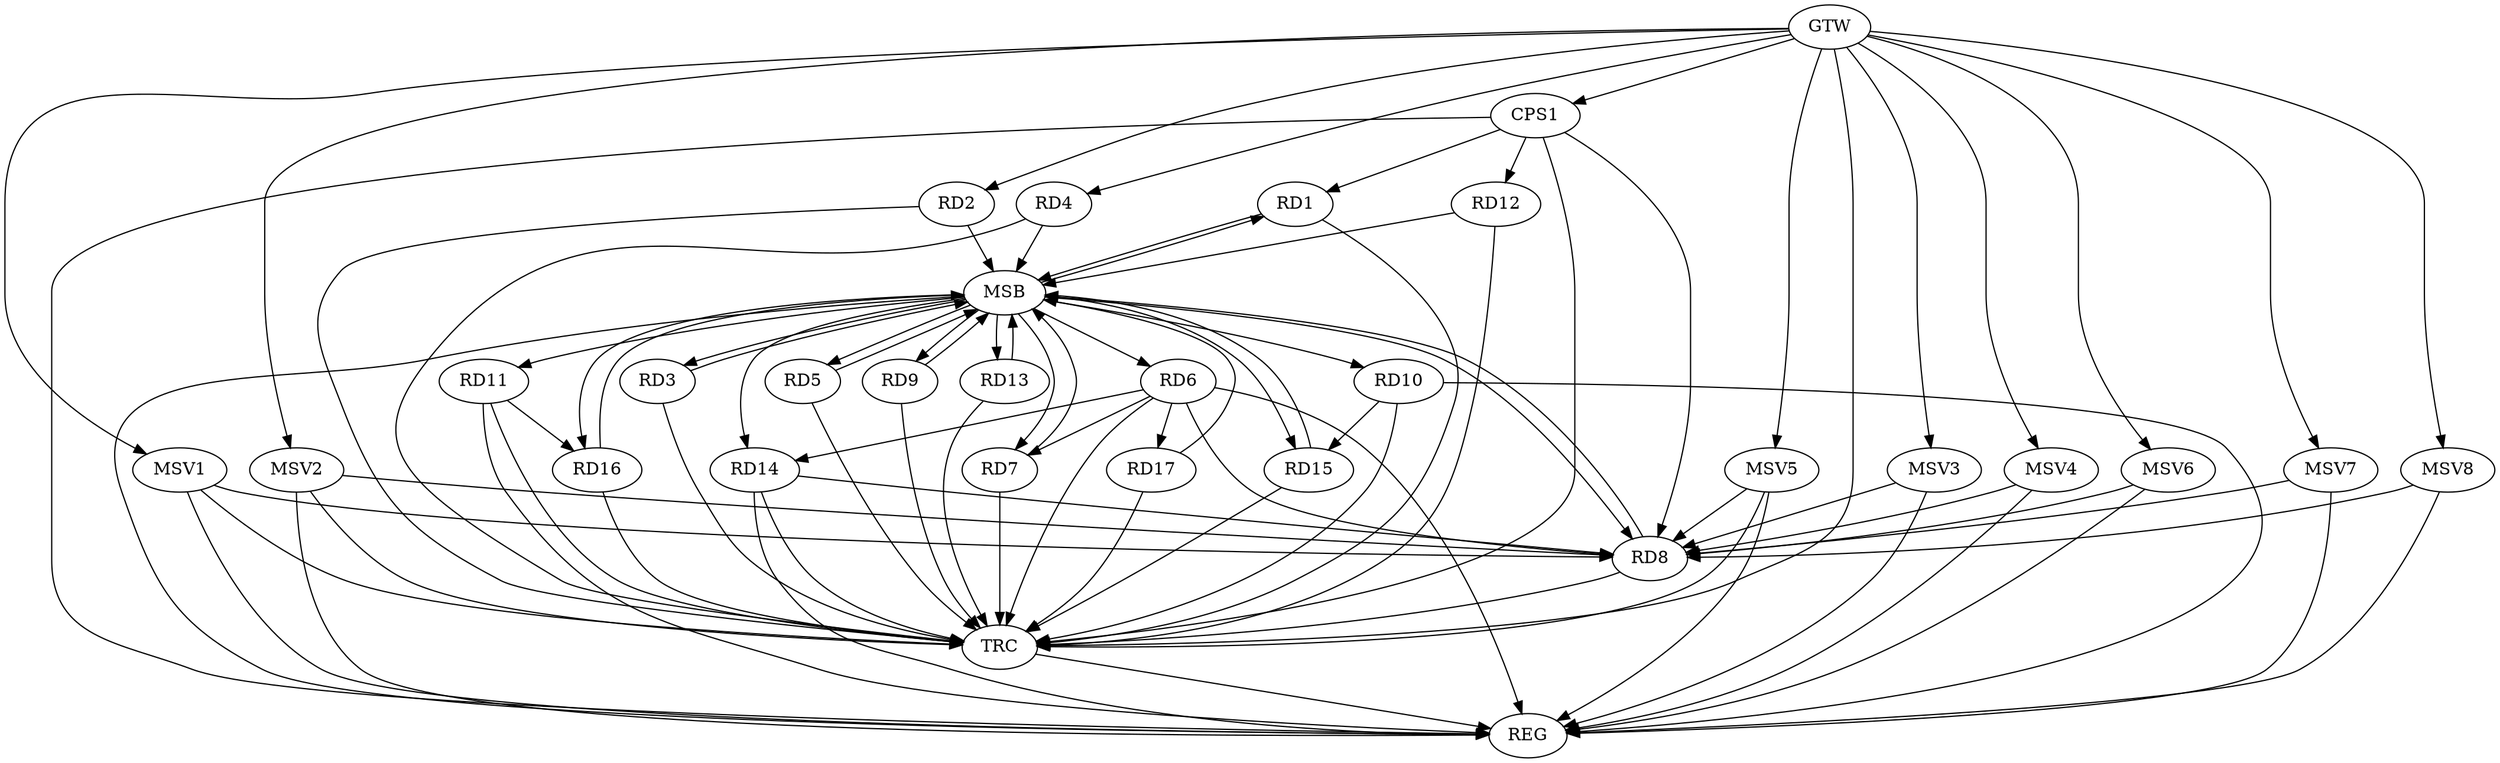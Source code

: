 strict digraph G {
  RD1 [ label="RD1" ];
  RD2 [ label="RD2" ];
  RD3 [ label="RD3" ];
  RD4 [ label="RD4" ];
  RD5 [ label="RD5" ];
  RD6 [ label="RD6" ];
  RD7 [ label="RD7" ];
  RD8 [ label="RD8" ];
  RD9 [ label="RD9" ];
  RD10 [ label="RD10" ];
  RD11 [ label="RD11" ];
  RD12 [ label="RD12" ];
  RD13 [ label="RD13" ];
  RD14 [ label="RD14" ];
  RD15 [ label="RD15" ];
  RD16 [ label="RD16" ];
  RD17 [ label="RD17" ];
  CPS1 [ label="CPS1" ];
  GTW [ label="GTW" ];
  REG [ label="REG" ];
  MSB [ label="MSB" ];
  TRC [ label="TRC" ];
  MSV1 [ label="MSV1" ];
  MSV2 [ label="MSV2" ];
  MSV3 [ label="MSV3" ];
  MSV4 [ label="MSV4" ];
  MSV5 [ label="MSV5" ];
  MSV6 [ label="MSV6" ];
  MSV7 [ label="MSV7" ];
  MSV8 [ label="MSV8" ];
  RD6 -> RD7;
  RD6 -> RD8;
  RD6 -> RD14;
  RD6 -> RD17;
  RD14 -> RD8;
  RD10 -> RD15;
  RD11 -> RD16;
  CPS1 -> RD1;
  CPS1 -> RD8;
  CPS1 -> RD12;
  GTW -> RD2;
  GTW -> RD4;
  GTW -> CPS1;
  RD6 -> REG;
  RD10 -> REG;
  RD11 -> REG;
  RD14 -> REG;
  CPS1 -> REG;
  RD1 -> MSB;
  MSB -> REG;
  RD2 -> MSB;
  MSB -> RD6;
  MSB -> RD9;
  MSB -> RD13;
  RD3 -> MSB;
  MSB -> RD15;
  RD4 -> MSB;
  MSB -> RD3;
  MSB -> RD5;
  MSB -> RD8;
  MSB -> RD11;
  RD5 -> MSB;
  MSB -> RD1;
  MSB -> RD14;
  RD7 -> MSB;
  RD8 -> MSB;
  RD9 -> MSB;
  MSB -> RD7;
  RD12 -> MSB;
  RD13 -> MSB;
  MSB -> RD16;
  RD15 -> MSB;
  RD16 -> MSB;
  MSB -> RD10;
  RD17 -> MSB;
  RD1 -> TRC;
  RD2 -> TRC;
  RD3 -> TRC;
  RD4 -> TRC;
  RD5 -> TRC;
  RD6 -> TRC;
  RD7 -> TRC;
  RD8 -> TRC;
  RD9 -> TRC;
  RD10 -> TRC;
  RD11 -> TRC;
  RD12 -> TRC;
  RD13 -> TRC;
  RD14 -> TRC;
  RD15 -> TRC;
  RD16 -> TRC;
  RD17 -> TRC;
  CPS1 -> TRC;
  GTW -> TRC;
  TRC -> REG;
  MSV1 -> RD8;
  GTW -> MSV1;
  MSV1 -> REG;
  MSV1 -> TRC;
  MSV2 -> RD8;
  GTW -> MSV2;
  MSV2 -> REG;
  MSV2 -> TRC;
  MSV3 -> RD8;
  GTW -> MSV3;
  MSV3 -> REG;
  MSV4 -> RD8;
  GTW -> MSV4;
  MSV4 -> REG;
  MSV5 -> RD8;
  GTW -> MSV5;
  MSV5 -> REG;
  MSV5 -> TRC;
  MSV6 -> RD8;
  GTW -> MSV6;
  MSV6 -> REG;
  MSV7 -> RD8;
  MSV8 -> RD8;
  GTW -> MSV7;
  MSV7 -> REG;
  GTW -> MSV8;
  MSV8 -> REG;
}
